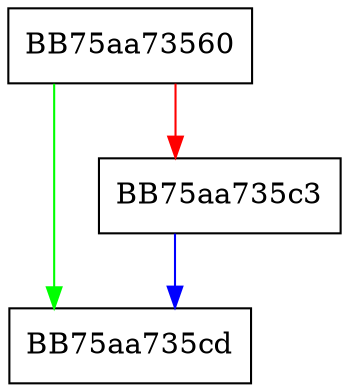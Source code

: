 digraph NTDLL_DLL_VFS_FlushViewOfFile {
  node [shape="box"];
  graph [splines=ortho];
  BB75aa73560 -> BB75aa735cd [color="green"];
  BB75aa73560 -> BB75aa735c3 [color="red"];
  BB75aa735c3 -> BB75aa735cd [color="blue"];
}